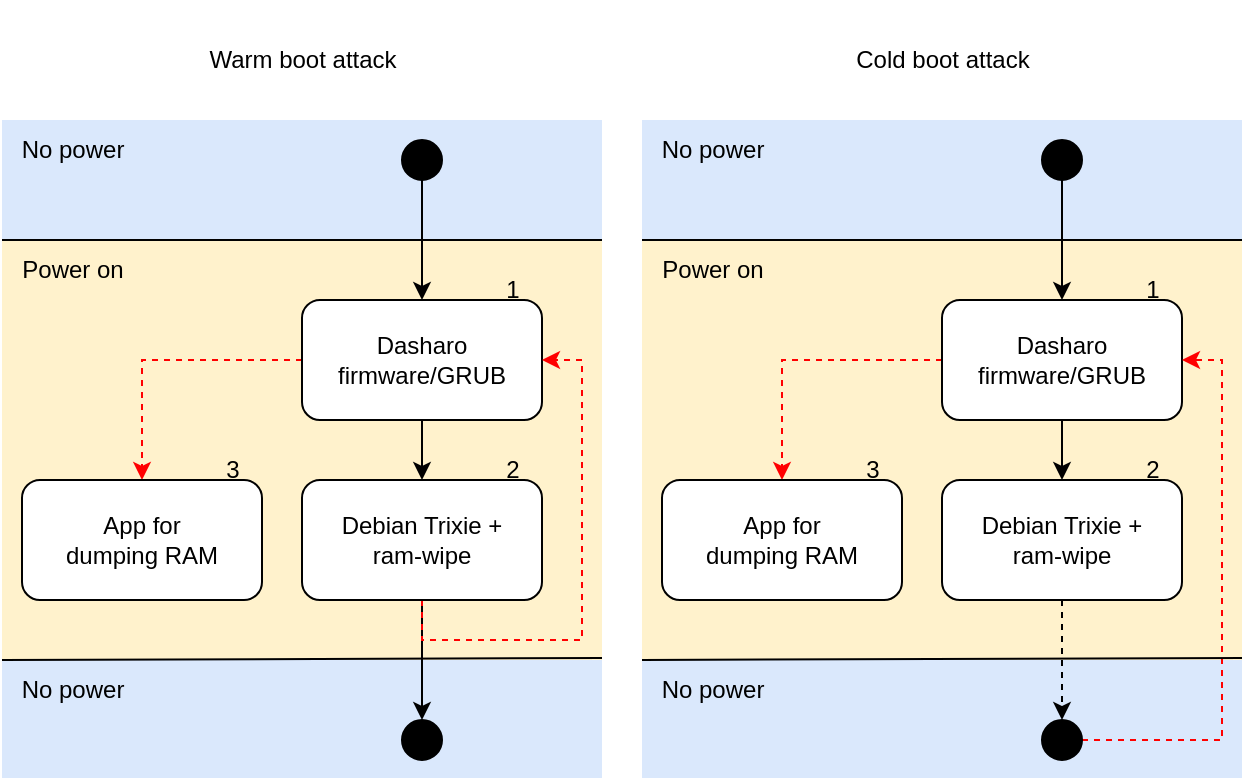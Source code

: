 <mxfile version="26.2.14">
  <diagram name="Page-1" id="sDtihLktQHUNXPWERiSM">
    <mxGraphModel dx="815" dy="455" grid="1" gridSize="10" guides="1" tooltips="1" connect="1" arrows="1" fold="1" page="1" pageScale="1" pageWidth="850" pageHeight="1100" math="0" shadow="0">
      <root>
        <mxCell id="0" />
        <mxCell id="1" parent="0" />
        <mxCell id="X6mBCnVamGPfx6dqybbW-12" value="" style="rounded=0;whiteSpace=wrap;html=1;fillColor=#dae8fc;strokeColor=none;" parent="1" vertex="1">
          <mxGeometry x="230" y="489" width="300" height="60" as="geometry" />
        </mxCell>
        <mxCell id="X6mBCnVamGPfx6dqybbW-9" value="" style="rounded=0;whiteSpace=wrap;html=1;fillColor=#fff2cc;strokeColor=none;" parent="1" vertex="1">
          <mxGeometry x="230" y="280" width="300" height="210" as="geometry" />
        </mxCell>
        <mxCell id="X6mBCnVamGPfx6dqybbW-7" value="" style="rounded=0;whiteSpace=wrap;html=1;fillColor=#dae8fc;strokeColor=none;" parent="1" vertex="1">
          <mxGeometry x="230" y="220" width="300" height="60" as="geometry" />
        </mxCell>
        <mxCell id="X6mBCnVamGPfx6dqybbW-8" style="edgeStyle=orthogonalEdgeStyle;rounded=0;orthogonalLoop=1;jettySize=auto;html=1;exitX=0.5;exitY=1;exitDx=0;exitDy=0;entryX=0.5;entryY=0;entryDx=0;entryDy=0;" parent="1" source="X6mBCnVamGPfx6dqybbW-1" target="X6mBCnVamGPfx6dqybbW-4" edge="1">
          <mxGeometry relative="1" as="geometry" />
        </mxCell>
        <mxCell id="X6mBCnVamGPfx6dqybbW-24" style="edgeStyle=orthogonalEdgeStyle;rounded=0;orthogonalLoop=1;jettySize=auto;html=1;exitX=0;exitY=0.5;exitDx=0;exitDy=0;strokeColor=light-dark(#ff0000, #ededed);dashed=1;" parent="1" source="X6mBCnVamGPfx6dqybbW-1" target="X6mBCnVamGPfx6dqybbW-23" edge="1">
          <mxGeometry relative="1" as="geometry" />
        </mxCell>
        <mxCell id="X6mBCnVamGPfx6dqybbW-1" value="Dasharo firmware/GRUB" style="rounded=1;whiteSpace=wrap;html=1;" parent="1" vertex="1">
          <mxGeometry x="380" y="310" width="120" height="60" as="geometry" />
        </mxCell>
        <mxCell id="X6mBCnVamGPfx6dqybbW-5" style="edgeStyle=orthogonalEdgeStyle;rounded=0;orthogonalLoop=1;jettySize=auto;html=1;exitX=0.5;exitY=1;exitDx=0;exitDy=0;entryX=0.5;entryY=0;entryDx=0;entryDy=0;" parent="1" source="X6mBCnVamGPfx6dqybbW-2" target="X6mBCnVamGPfx6dqybbW-1" edge="1">
          <mxGeometry relative="1" as="geometry" />
        </mxCell>
        <mxCell id="X6mBCnVamGPfx6dqybbW-2" value="" style="ellipse;whiteSpace=wrap;html=1;aspect=fixed;fillColor=#000000;" parent="1" vertex="1">
          <mxGeometry x="430" y="230" width="20" height="20" as="geometry" />
        </mxCell>
        <mxCell id="X6mBCnVamGPfx6dqybbW-15" style="edgeStyle=orthogonalEdgeStyle;rounded=0;orthogonalLoop=1;jettySize=auto;html=1;exitX=0.5;exitY=1;exitDx=0;exitDy=0;entryX=0.5;entryY=0;entryDx=0;entryDy=0;" parent="1" source="X6mBCnVamGPfx6dqybbW-4" target="X6mBCnVamGPfx6dqybbW-13" edge="1">
          <mxGeometry relative="1" as="geometry" />
        </mxCell>
        <mxCell id="X6mBCnVamGPfx6dqybbW-21" style="edgeStyle=orthogonalEdgeStyle;rounded=0;orthogonalLoop=1;jettySize=auto;html=1;exitX=0.5;exitY=1;exitDx=0;exitDy=0;entryX=1;entryY=0.5;entryDx=0;entryDy=0;fillColor=#f8cecc;strokeColor=light-dark(#ff0000, #d7817e);dashed=1;" parent="1" source="X6mBCnVamGPfx6dqybbW-4" target="X6mBCnVamGPfx6dqybbW-1" edge="1">
          <mxGeometry relative="1" as="geometry">
            <Array as="points">
              <mxPoint x="440" y="480" />
              <mxPoint x="520" y="480" />
              <mxPoint x="520" y="340" />
            </Array>
          </mxGeometry>
        </mxCell>
        <mxCell id="X6mBCnVamGPfx6dqybbW-4" value="Debian Trixie +&lt;br&gt; ram-wipe" style="rounded=1;whiteSpace=wrap;html=1;" parent="1" vertex="1">
          <mxGeometry x="380" y="400" width="120" height="60" as="geometry" />
        </mxCell>
        <mxCell id="X6mBCnVamGPfx6dqybbW-6" value="" style="endArrow=none;html=1;rounded=0;exitX=0;exitY=0;exitDx=0;exitDy=0;entryX=1;entryY=0;entryDx=0;entryDy=0;" parent="1" source="X6mBCnVamGPfx6dqybbW-9" target="X6mBCnVamGPfx6dqybbW-9" edge="1">
          <mxGeometry width="50" height="50" relative="1" as="geometry">
            <mxPoint x="380" y="280" as="sourcePoint" />
            <mxPoint x="500" y="280" as="targetPoint" />
          </mxGeometry>
        </mxCell>
        <mxCell id="X6mBCnVamGPfx6dqybbW-13" value="" style="ellipse;whiteSpace=wrap;html=1;aspect=fixed;fillColor=#000000;" parent="1" vertex="1">
          <mxGeometry x="430" y="520" width="20" height="20" as="geometry" />
        </mxCell>
        <mxCell id="X6mBCnVamGPfx6dqybbW-14" value="" style="endArrow=none;html=1;rounded=0;exitX=0;exitY=1;exitDx=0;exitDy=0;entryX=1;entryY=0;entryDx=0;entryDy=0;" parent="1" source="X6mBCnVamGPfx6dqybbW-9" target="X6mBCnVamGPfx6dqybbW-12" edge="1">
          <mxGeometry width="50" height="50" relative="1" as="geometry">
            <mxPoint x="380" y="490" as="sourcePoint" />
            <mxPoint x="500" y="490" as="targetPoint" />
          </mxGeometry>
        </mxCell>
        <mxCell id="X6mBCnVamGPfx6dqybbW-19" value="1" style="text;html=1;align=center;verticalAlign=middle;resizable=0;points=[];autosize=1;strokeColor=none;fillColor=none;" parent="1" vertex="1">
          <mxGeometry x="470" y="290" width="30" height="30" as="geometry" />
        </mxCell>
        <mxCell id="X6mBCnVamGPfx6dqybbW-20" value="2" style="text;html=1;align=center;verticalAlign=middle;resizable=0;points=[];autosize=1;strokeColor=none;fillColor=none;" parent="1" vertex="1">
          <mxGeometry x="470" y="380" width="30" height="30" as="geometry" />
        </mxCell>
        <mxCell id="X6mBCnVamGPfx6dqybbW-23" value="App for&lt;br&gt; dumping RAM" style="rounded=1;whiteSpace=wrap;html=1;" parent="1" vertex="1">
          <mxGeometry x="240" y="400" width="120" height="60" as="geometry" />
        </mxCell>
        <mxCell id="X6mBCnVamGPfx6dqybbW-26" value="No power" style="text;html=1;align=center;verticalAlign=middle;resizable=0;points=[];autosize=1;strokeColor=none;fillColor=none;" parent="1" vertex="1">
          <mxGeometry x="230" y="220" width="70" height="30" as="geometry" />
        </mxCell>
        <mxCell id="X6mBCnVamGPfx6dqybbW-28" value="Power on" style="text;html=1;align=center;verticalAlign=middle;resizable=0;points=[];autosize=1;strokeColor=none;fillColor=none;" parent="1" vertex="1">
          <mxGeometry x="230" y="280" width="70" height="30" as="geometry" />
        </mxCell>
        <mxCell id="X6mBCnVamGPfx6dqybbW-29" value="No power" style="text;html=1;align=center;verticalAlign=middle;resizable=0;points=[];autosize=1;strokeColor=none;fillColor=none;" parent="1" vertex="1">
          <mxGeometry x="230" y="490" width="70" height="30" as="geometry" />
        </mxCell>
        <mxCell id="X6mBCnVamGPfx6dqybbW-30" value="3" style="text;html=1;align=center;verticalAlign=middle;resizable=0;points=[];autosize=1;strokeColor=none;fillColor=none;" parent="1" vertex="1">
          <mxGeometry x="330" y="380" width="30" height="30" as="geometry" />
        </mxCell>
        <mxCell id="X6mBCnVamGPfx6dqybbW-31" value="" style="rounded=0;whiteSpace=wrap;html=1;fillColor=#dae8fc;strokeColor=none;" parent="1" vertex="1">
          <mxGeometry x="550" y="489" width="300" height="60" as="geometry" />
        </mxCell>
        <mxCell id="X6mBCnVamGPfx6dqybbW-32" value="" style="rounded=0;whiteSpace=wrap;html=1;fillColor=#fff2cc;strokeColor=none;" parent="1" vertex="1">
          <mxGeometry x="550" y="280" width="300" height="210" as="geometry" />
        </mxCell>
        <mxCell id="X6mBCnVamGPfx6dqybbW-33" value="" style="rounded=0;whiteSpace=wrap;html=1;fillColor=#dae8fc;strokeColor=none;" parent="1" vertex="1">
          <mxGeometry x="550" y="220" width="300" height="60" as="geometry" />
        </mxCell>
        <mxCell id="X6mBCnVamGPfx6dqybbW-34" style="edgeStyle=orthogonalEdgeStyle;rounded=0;orthogonalLoop=1;jettySize=auto;html=1;exitX=0.5;exitY=1;exitDx=0;exitDy=0;entryX=0.5;entryY=0;entryDx=0;entryDy=0;" parent="1" source="X6mBCnVamGPfx6dqybbW-36" target="X6mBCnVamGPfx6dqybbW-41" edge="1">
          <mxGeometry relative="1" as="geometry" />
        </mxCell>
        <mxCell id="X6mBCnVamGPfx6dqybbW-35" style="edgeStyle=orthogonalEdgeStyle;rounded=0;orthogonalLoop=1;jettySize=auto;html=1;exitX=0;exitY=0.5;exitDx=0;exitDy=0;strokeColor=light-dark(#ff0000, #ededed);dashed=1;" parent="1" source="X6mBCnVamGPfx6dqybbW-36" target="X6mBCnVamGPfx6dqybbW-47" edge="1">
          <mxGeometry relative="1" as="geometry" />
        </mxCell>
        <mxCell id="X6mBCnVamGPfx6dqybbW-36" value="Dasharo firmware/GRUB" style="rounded=1;whiteSpace=wrap;html=1;" parent="1" vertex="1">
          <mxGeometry x="700" y="310" width="120" height="60" as="geometry" />
        </mxCell>
        <mxCell id="X6mBCnVamGPfx6dqybbW-37" style="edgeStyle=orthogonalEdgeStyle;rounded=0;orthogonalLoop=1;jettySize=auto;html=1;exitX=0.5;exitY=1;exitDx=0;exitDy=0;entryX=0.5;entryY=0;entryDx=0;entryDy=0;" parent="1" source="X6mBCnVamGPfx6dqybbW-38" target="X6mBCnVamGPfx6dqybbW-36" edge="1">
          <mxGeometry relative="1" as="geometry" />
        </mxCell>
        <mxCell id="X6mBCnVamGPfx6dqybbW-38" value="" style="ellipse;whiteSpace=wrap;html=1;aspect=fixed;fillColor=#000000;" parent="1" vertex="1">
          <mxGeometry x="750" y="230" width="20" height="20" as="geometry" />
        </mxCell>
        <mxCell id="X6mBCnVamGPfx6dqybbW-39" style="edgeStyle=orthogonalEdgeStyle;rounded=0;orthogonalLoop=1;jettySize=auto;html=1;exitX=0.5;exitY=1;exitDx=0;exitDy=0;entryX=0.5;entryY=0;entryDx=0;entryDy=0;dashed=1;" parent="1" source="X6mBCnVamGPfx6dqybbW-41" target="X6mBCnVamGPfx6dqybbW-43" edge="1">
          <mxGeometry relative="1" as="geometry" />
        </mxCell>
        <mxCell id="X6mBCnVamGPfx6dqybbW-40" style="edgeStyle=orthogonalEdgeStyle;rounded=0;orthogonalLoop=1;jettySize=auto;html=1;exitX=1;exitY=0.5;exitDx=0;exitDy=0;entryX=1;entryY=0.5;entryDx=0;entryDy=0;fillColor=#f8cecc;strokeColor=light-dark(#ff0000, #d7817e);dashed=1;" parent="1" source="X6mBCnVamGPfx6dqybbW-43" target="X6mBCnVamGPfx6dqybbW-36" edge="1">
          <mxGeometry relative="1" as="geometry">
            <Array as="points">
              <mxPoint x="840" y="530" />
              <mxPoint x="840" y="340" />
            </Array>
          </mxGeometry>
        </mxCell>
        <mxCell id="X6mBCnVamGPfx6dqybbW-41" value="Debian Trixie +&lt;br&gt; ram-wipe" style="rounded=1;whiteSpace=wrap;html=1;" parent="1" vertex="1">
          <mxGeometry x="700" y="400" width="120" height="60" as="geometry" />
        </mxCell>
        <mxCell id="X6mBCnVamGPfx6dqybbW-42" value="" style="endArrow=none;html=1;rounded=0;exitX=0;exitY=0;exitDx=0;exitDy=0;entryX=1;entryY=0;entryDx=0;entryDy=0;" parent="1" source="X6mBCnVamGPfx6dqybbW-32" target="X6mBCnVamGPfx6dqybbW-32" edge="1">
          <mxGeometry width="50" height="50" relative="1" as="geometry">
            <mxPoint x="700" y="280" as="sourcePoint" />
            <mxPoint x="820" y="280" as="targetPoint" />
          </mxGeometry>
        </mxCell>
        <mxCell id="X6mBCnVamGPfx6dqybbW-43" value="" style="ellipse;whiteSpace=wrap;html=1;aspect=fixed;fillColor=#000000;" parent="1" vertex="1">
          <mxGeometry x="750" y="520" width="20" height="20" as="geometry" />
        </mxCell>
        <mxCell id="X6mBCnVamGPfx6dqybbW-44" value="" style="endArrow=none;html=1;rounded=0;exitX=0;exitY=1;exitDx=0;exitDy=0;entryX=1;entryY=0;entryDx=0;entryDy=0;" parent="1" source="X6mBCnVamGPfx6dqybbW-32" target="X6mBCnVamGPfx6dqybbW-31" edge="1">
          <mxGeometry width="50" height="50" relative="1" as="geometry">
            <mxPoint x="700" y="490" as="sourcePoint" />
            <mxPoint x="820" y="490" as="targetPoint" />
          </mxGeometry>
        </mxCell>
        <mxCell id="X6mBCnVamGPfx6dqybbW-45" value="1" style="text;html=1;align=center;verticalAlign=middle;resizable=0;points=[];autosize=1;strokeColor=none;fillColor=none;" parent="1" vertex="1">
          <mxGeometry x="790" y="290" width="30" height="30" as="geometry" />
        </mxCell>
        <mxCell id="X6mBCnVamGPfx6dqybbW-46" value="2" style="text;html=1;align=center;verticalAlign=middle;resizable=0;points=[];autosize=1;strokeColor=none;fillColor=none;" parent="1" vertex="1">
          <mxGeometry x="790" y="380" width="30" height="30" as="geometry" />
        </mxCell>
        <mxCell id="X6mBCnVamGPfx6dqybbW-47" value="App for&lt;br&gt; dumping RAM" style="rounded=1;whiteSpace=wrap;html=1;" parent="1" vertex="1">
          <mxGeometry x="560" y="400" width="120" height="60" as="geometry" />
        </mxCell>
        <mxCell id="X6mBCnVamGPfx6dqybbW-48" value="No power" style="text;html=1;align=center;verticalAlign=middle;resizable=0;points=[];autosize=1;strokeColor=none;fillColor=none;" parent="1" vertex="1">
          <mxGeometry x="550" y="220" width="70" height="30" as="geometry" />
        </mxCell>
        <mxCell id="X6mBCnVamGPfx6dqybbW-49" value="Power on" style="text;html=1;align=center;verticalAlign=middle;resizable=0;points=[];autosize=1;strokeColor=none;fillColor=none;" parent="1" vertex="1">
          <mxGeometry x="550" y="280" width="70" height="30" as="geometry" />
        </mxCell>
        <mxCell id="X6mBCnVamGPfx6dqybbW-50" value="No power" style="text;html=1;align=center;verticalAlign=middle;resizable=0;points=[];autosize=1;strokeColor=none;fillColor=none;" parent="1" vertex="1">
          <mxGeometry x="550" y="490" width="70" height="30" as="geometry" />
        </mxCell>
        <mxCell id="X6mBCnVamGPfx6dqybbW-51" value="3" style="text;html=1;align=center;verticalAlign=middle;resizable=0;points=[];autosize=1;strokeColor=none;fillColor=none;" parent="1" vertex="1">
          <mxGeometry x="650" y="380" width="30" height="30" as="geometry" />
        </mxCell>
        <mxCell id="X6mBCnVamGPfx6dqybbW-52" value="" style="rounded=0;whiteSpace=wrap;html=1;strokeColor=none;" parent="1" vertex="1">
          <mxGeometry x="230" y="160" width="300" height="60" as="geometry" />
        </mxCell>
        <mxCell id="X6mBCnVamGPfx6dqybbW-53" value="" style="rounded=0;whiteSpace=wrap;html=1;strokeColor=none;" parent="1" vertex="1">
          <mxGeometry x="550" y="160" width="300" height="60" as="geometry" />
        </mxCell>
        <mxCell id="X6mBCnVamGPfx6dqybbW-54" value="Warm boot attack" style="text;html=1;align=center;verticalAlign=middle;resizable=0;points=[];autosize=1;strokeColor=none;fillColor=none;" parent="1" vertex="1">
          <mxGeometry x="320" y="175" width="120" height="30" as="geometry" />
        </mxCell>
        <mxCell id="X6mBCnVamGPfx6dqybbW-55" value="Cold boot attack" style="text;html=1;align=center;verticalAlign=middle;resizable=0;points=[];autosize=1;strokeColor=none;fillColor=none;" parent="1" vertex="1">
          <mxGeometry x="645" y="175" width="110" height="30" as="geometry" />
        </mxCell>
      </root>
    </mxGraphModel>
  </diagram>
</mxfile>
